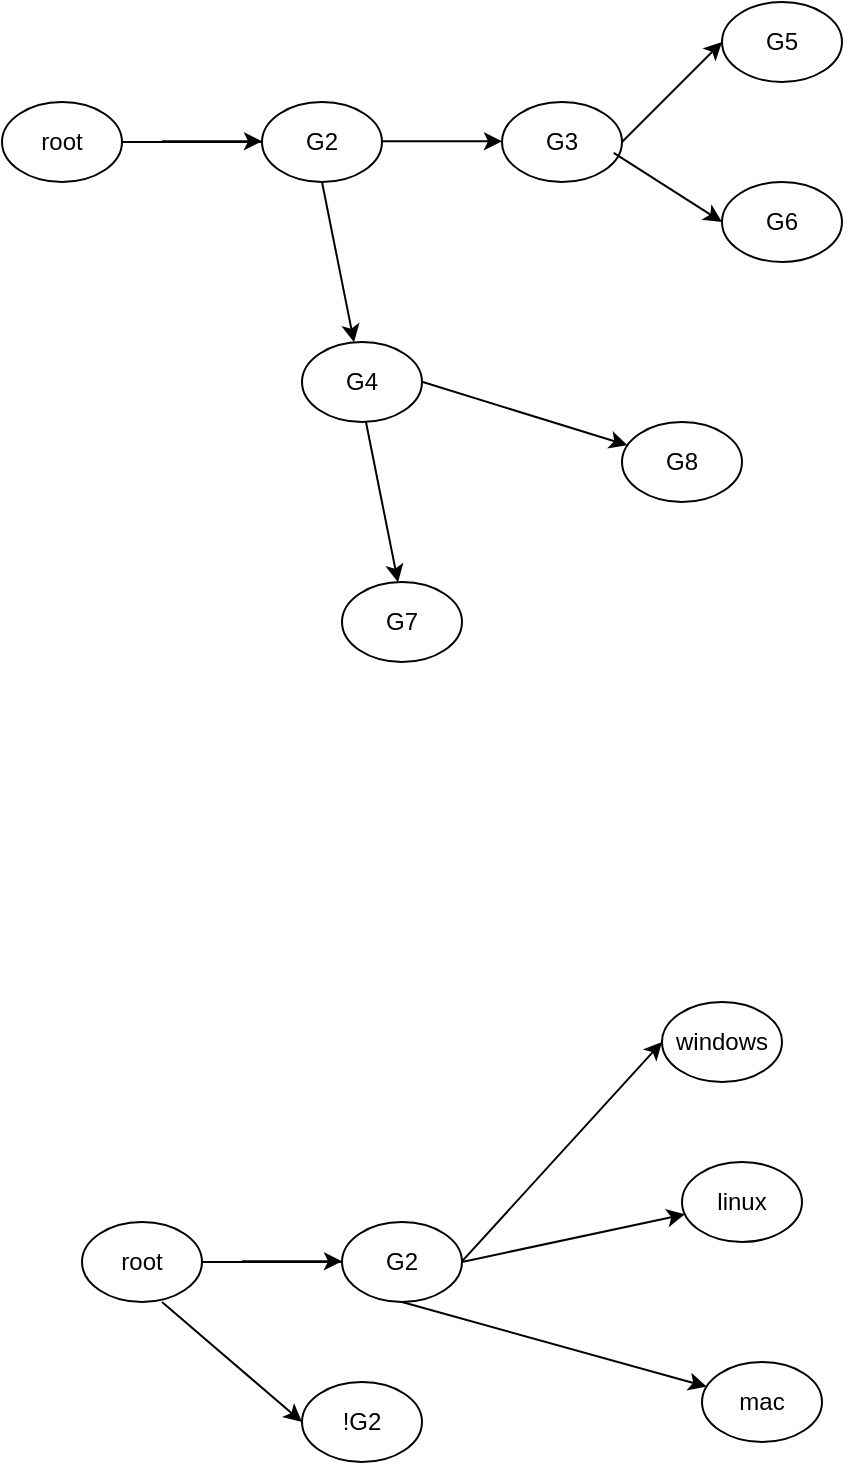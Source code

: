 <mxfile version="13.3.1" type="github">
  <diagram id="SI-UAyGJUX2k1_hjnq8z" name="Page-1">
    <mxGraphModel dx="1718" dy="902" grid="1" gridSize="10" guides="1" tooltips="1" connect="1" arrows="1" fold="1" page="1" pageScale="1" pageWidth="850" pageHeight="1100" math="0" shadow="0">
      <root>
        <mxCell id="0" />
        <mxCell id="1" parent="0" />
        <mxCell id="UTyUIGkuHcjqbvWSPc89-2" value="" style="edgeStyle=orthogonalEdgeStyle;rounded=0;orthogonalLoop=1;jettySize=auto;html=1;" edge="1" parent="1" source="P8JLB_Wf0Og4M8j2H3jj-3">
          <mxGeometry relative="1" as="geometry">
            <mxPoint x="250" y="120" as="targetPoint" />
          </mxGeometry>
        </mxCell>
        <mxCell id="P8JLB_Wf0Og4M8j2H3jj-3" value="G2" style="ellipse;whiteSpace=wrap;html=1;" parent="1" vertex="1">
          <mxGeometry x="330" y="100" width="60" height="40" as="geometry" />
        </mxCell>
        <mxCell id="P8JLB_Wf0Og4M8j2H3jj-4" value="G3" style="ellipse;whiteSpace=wrap;html=1;" parent="1" vertex="1">
          <mxGeometry x="450" y="100" width="60" height="40" as="geometry" />
        </mxCell>
        <mxCell id="P8JLB_Wf0Og4M8j2H3jj-5" value="G4" style="ellipse;whiteSpace=wrap;html=1;" parent="1" vertex="1">
          <mxGeometry x="350" y="220" width="60" height="40" as="geometry" />
        </mxCell>
        <mxCell id="P8JLB_Wf0Og4M8j2H3jj-6" value="" style="endArrow=classic;html=1;" parent="1" target="P8JLB_Wf0Og4M8j2H3jj-5" edge="1">
          <mxGeometry width="50" height="50" relative="1" as="geometry">
            <mxPoint x="360" y="140" as="sourcePoint" />
            <mxPoint x="400" y="200" as="targetPoint" />
          </mxGeometry>
        </mxCell>
        <mxCell id="P8JLB_Wf0Og4M8j2H3jj-8" value="" style="endArrow=classic;html=1;" parent="1" edge="1">
          <mxGeometry width="50" height="50" relative="1" as="geometry">
            <mxPoint x="390" y="119.66" as="sourcePoint" />
            <mxPoint x="450" y="119.66" as="targetPoint" />
          </mxGeometry>
        </mxCell>
        <mxCell id="P8JLB_Wf0Og4M8j2H3jj-9" value="G6" style="ellipse;whiteSpace=wrap;html=1;" parent="1" vertex="1">
          <mxGeometry x="560" y="140" width="60" height="40" as="geometry" />
        </mxCell>
        <mxCell id="P8JLB_Wf0Og4M8j2H3jj-10" value="G5" style="ellipse;whiteSpace=wrap;html=1;" parent="1" vertex="1">
          <mxGeometry x="560" y="50" width="60" height="40" as="geometry" />
        </mxCell>
        <mxCell id="P8JLB_Wf0Og4M8j2H3jj-11" value="" style="endArrow=classic;html=1;" parent="1" edge="1">
          <mxGeometry width="50" height="50" relative="1" as="geometry">
            <mxPoint x="510" y="120" as="sourcePoint" />
            <mxPoint x="560" y="70" as="targetPoint" />
          </mxGeometry>
        </mxCell>
        <mxCell id="P8JLB_Wf0Og4M8j2H3jj-12" value="" style="endArrow=classic;html=1;exitX=0.931;exitY=0.636;exitDx=0;exitDy=0;exitPerimeter=0;" parent="1" source="P8JLB_Wf0Og4M8j2H3jj-4" edge="1">
          <mxGeometry width="50" height="50" relative="1" as="geometry">
            <mxPoint x="500" y="130" as="sourcePoint" />
            <mxPoint x="560" y="160" as="targetPoint" />
          </mxGeometry>
        </mxCell>
        <mxCell id="P8JLB_Wf0Og4M8j2H3jj-13" value="" style="endArrow=classic;html=1;" parent="1" edge="1">
          <mxGeometry width="50" height="50" relative="1" as="geometry">
            <mxPoint x="280" y="119.66" as="sourcePoint" />
            <mxPoint x="330" y="119.66" as="targetPoint" />
          </mxGeometry>
        </mxCell>
        <mxCell id="3_Hqjy2Br-6VLhL3q8H--1" value="G7" style="ellipse;whiteSpace=wrap;html=1;" parent="1" vertex="1">
          <mxGeometry x="370" y="340" width="60" height="40" as="geometry" />
        </mxCell>
        <mxCell id="3_Hqjy2Br-6VLhL3q8H--2" value="G8" style="ellipse;whiteSpace=wrap;html=1;" parent="1" vertex="1">
          <mxGeometry x="510" y="260" width="60" height="40" as="geometry" />
        </mxCell>
        <mxCell id="3_Hqjy2Br-6VLhL3q8H--3" value="" style="endArrow=classic;html=1;" parent="1" edge="1">
          <mxGeometry width="50" height="50" relative="1" as="geometry">
            <mxPoint x="381.98" y="260" as="sourcePoint" />
            <mxPoint x="398.015" y="340.175" as="targetPoint" />
          </mxGeometry>
        </mxCell>
        <mxCell id="3_Hqjy2Br-6VLhL3q8H--4" value="" style="endArrow=classic;html=1;" parent="1" target="3_Hqjy2Br-6VLhL3q8H--2" edge="1">
          <mxGeometry width="50" height="50" relative="1" as="geometry">
            <mxPoint x="410" y="239.91" as="sourcePoint" />
            <mxPoint x="426.035" y="320.085" as="targetPoint" />
          </mxGeometry>
        </mxCell>
        <mxCell id="UTyUIGkuHcjqbvWSPc89-3" value="root" style="ellipse;whiteSpace=wrap;html=1;" vertex="1" parent="1">
          <mxGeometry x="200" y="100" width="60" height="40" as="geometry" />
        </mxCell>
        <mxCell id="UTyUIGkuHcjqbvWSPc89-4" value="" style="edgeStyle=orthogonalEdgeStyle;rounded=0;orthogonalLoop=1;jettySize=auto;html=1;" edge="1" source="UTyUIGkuHcjqbvWSPc89-5" parent="1">
          <mxGeometry relative="1" as="geometry">
            <mxPoint x="290" y="680" as="targetPoint" />
          </mxGeometry>
        </mxCell>
        <mxCell id="UTyUIGkuHcjqbvWSPc89-5" value="G2" style="ellipse;whiteSpace=wrap;html=1;" vertex="1" parent="1">
          <mxGeometry x="370" y="660" width="60" height="40" as="geometry" />
        </mxCell>
        <mxCell id="UTyUIGkuHcjqbvWSPc89-6" value="windows" style="ellipse;whiteSpace=wrap;html=1;" vertex="1" parent="1">
          <mxGeometry x="530" y="550" width="60" height="40" as="geometry" />
        </mxCell>
        <mxCell id="UTyUIGkuHcjqbvWSPc89-7" value="mac" style="ellipse;whiteSpace=wrap;html=1;" vertex="1" parent="1">
          <mxGeometry x="550" y="730" width="60" height="40" as="geometry" />
        </mxCell>
        <mxCell id="UTyUIGkuHcjqbvWSPc89-8" value="" style="endArrow=classic;html=1;" edge="1" target="UTyUIGkuHcjqbvWSPc89-7" parent="1">
          <mxGeometry width="50" height="50" relative="1" as="geometry">
            <mxPoint x="400" y="700" as="sourcePoint" />
            <mxPoint x="440" y="760" as="targetPoint" />
          </mxGeometry>
        </mxCell>
        <mxCell id="UTyUIGkuHcjqbvWSPc89-9" value="" style="endArrow=classic;html=1;entryX=0;entryY=0.5;entryDx=0;entryDy=0;" edge="1" parent="1" target="UTyUIGkuHcjqbvWSPc89-6">
          <mxGeometry width="50" height="50" relative="1" as="geometry">
            <mxPoint x="430" y="679.66" as="sourcePoint" />
            <mxPoint x="490" y="679.66" as="targetPoint" />
          </mxGeometry>
        </mxCell>
        <mxCell id="UTyUIGkuHcjqbvWSPc89-14" value="" style="endArrow=classic;html=1;" edge="1" parent="1">
          <mxGeometry width="50" height="50" relative="1" as="geometry">
            <mxPoint x="320" y="679.66" as="sourcePoint" />
            <mxPoint x="370" y="679.66" as="targetPoint" />
          </mxGeometry>
        </mxCell>
        <mxCell id="UTyUIGkuHcjqbvWSPc89-16" value="linux" style="ellipse;whiteSpace=wrap;html=1;" vertex="1" parent="1">
          <mxGeometry x="540" y="630" width="60" height="40" as="geometry" />
        </mxCell>
        <mxCell id="UTyUIGkuHcjqbvWSPc89-18" value="" style="endArrow=classic;html=1;" edge="1" target="UTyUIGkuHcjqbvWSPc89-16" parent="1">
          <mxGeometry width="50" height="50" relative="1" as="geometry">
            <mxPoint x="430" y="680" as="sourcePoint" />
            <mxPoint x="466.035" y="880.085" as="targetPoint" />
          </mxGeometry>
        </mxCell>
        <mxCell id="UTyUIGkuHcjqbvWSPc89-19" value="root" style="ellipse;whiteSpace=wrap;html=1;" vertex="1" parent="1">
          <mxGeometry x="240" y="660" width="60" height="40" as="geometry" />
        </mxCell>
        <mxCell id="UTyUIGkuHcjqbvWSPc89-20" value="!G2" style="ellipse;whiteSpace=wrap;html=1;" vertex="1" parent="1">
          <mxGeometry x="350" y="740" width="60" height="40" as="geometry" />
        </mxCell>
        <mxCell id="UTyUIGkuHcjqbvWSPc89-21" value="" style="endArrow=classic;html=1;entryX=0;entryY=0.5;entryDx=0;entryDy=0;" edge="1" parent="1" target="UTyUIGkuHcjqbvWSPc89-20">
          <mxGeometry width="50" height="50" relative="1" as="geometry">
            <mxPoint x="280" y="700" as="sourcePoint" />
            <mxPoint x="320" y="740" as="targetPoint" />
          </mxGeometry>
        </mxCell>
      </root>
    </mxGraphModel>
  </diagram>
</mxfile>
